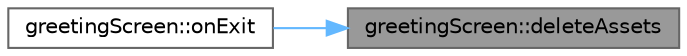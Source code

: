 digraph "greetingScreen::deleteAssets"
{
 // INTERACTIVE_SVG=YES
 // LATEX_PDF_SIZE
  bgcolor="transparent";
  edge [fontname=Helvetica,fontsize=10,labelfontname=Helvetica,labelfontsize=10];
  node [fontname=Helvetica,fontsize=10,shape=box,height=0.2,width=0.4];
  rankdir="RL";
  Node1 [label="greetingScreen::deleteAssets",height=0.2,width=0.4,color="gray40", fillcolor="grey60", style="filled", fontcolor="black",tooltip=" "];
  Node1 -> Node2 [dir="back",color="steelblue1",style="solid"];
  Node2 [label="greetingScreen::onExit",height=0.2,width=0.4,color="grey40", fillcolor="white", style="filled",URL="$classgreeting_screen.html#a0a26973fb866a298756822a957c79027",tooltip=" "];
}
